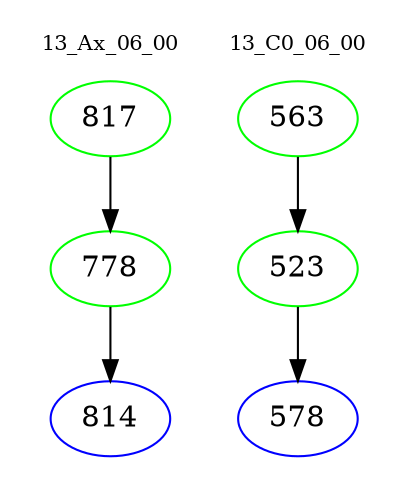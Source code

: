 digraph{
subgraph cluster_0 {
color = white
label = "13_Ax_06_00";
fontsize=10;
T0_817 [label="817", color="green"]
T0_817 -> T0_778 [color="black"]
T0_778 [label="778", color="green"]
T0_778 -> T0_814 [color="black"]
T0_814 [label="814", color="blue"]
}
subgraph cluster_1 {
color = white
label = "13_C0_06_00";
fontsize=10;
T1_563 [label="563", color="green"]
T1_563 -> T1_523 [color="black"]
T1_523 [label="523", color="green"]
T1_523 -> T1_578 [color="black"]
T1_578 [label="578", color="blue"]
}
}
